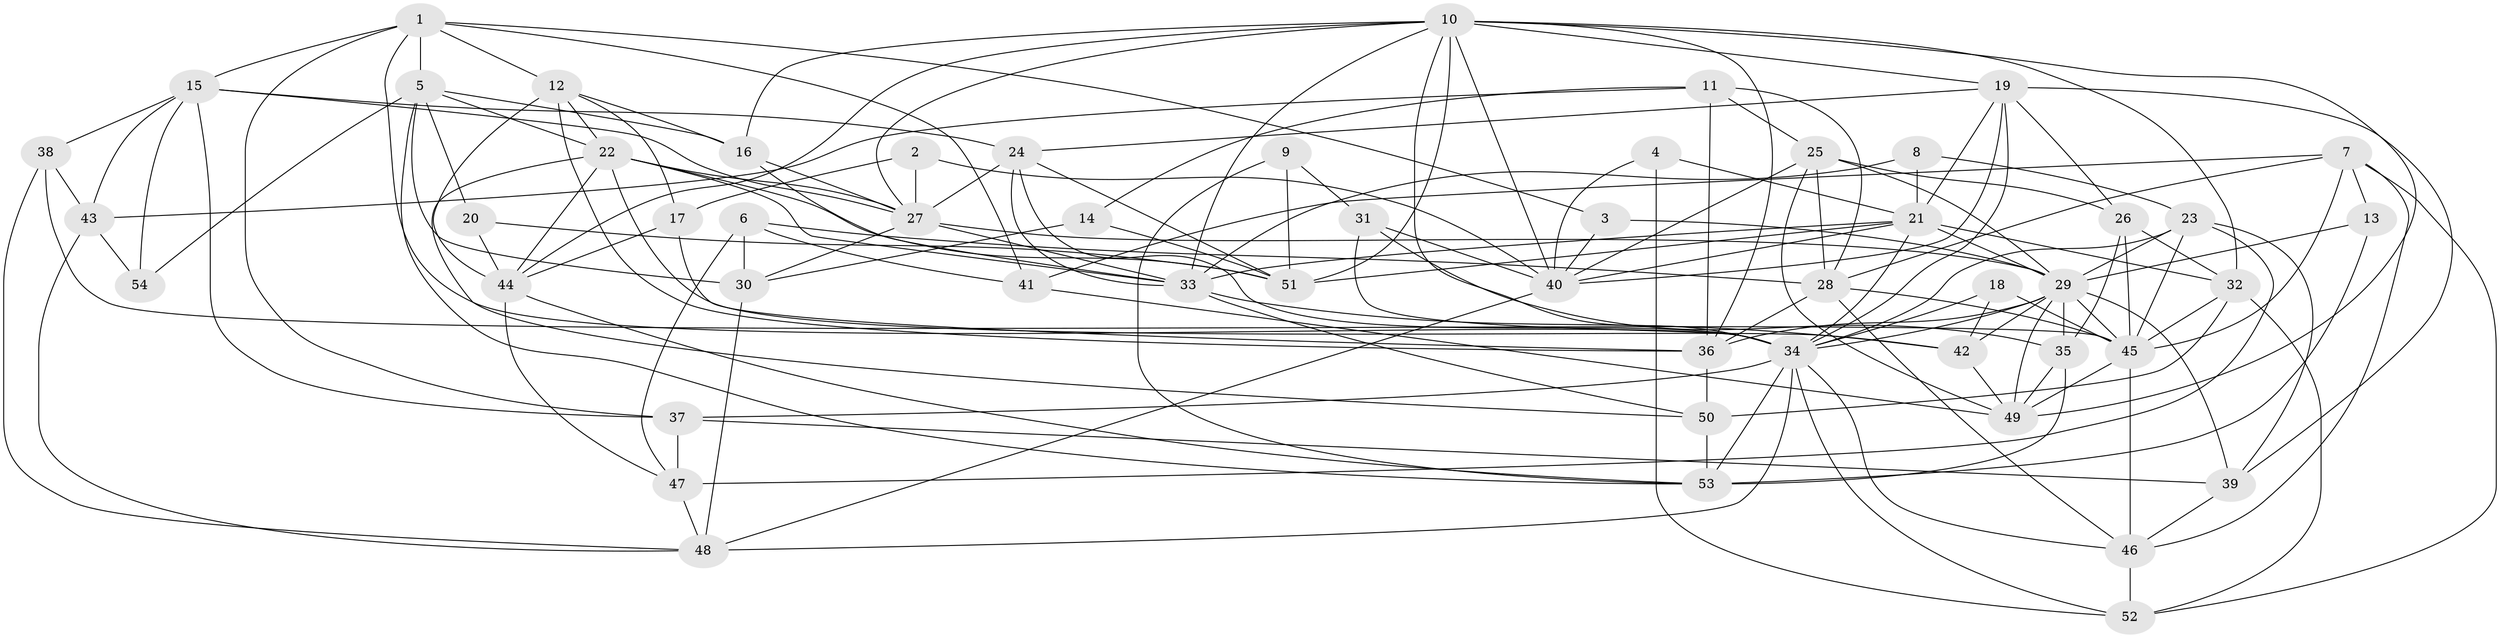 // original degree distribution, {3: 0.30597014925373134, 7: 0.05223880597014925, 5: 0.2537313432835821, 4: 0.17164179104477612, 2: 0.13432835820895522, 6: 0.08208955223880597}
// Generated by graph-tools (version 1.1) at 2025/37/03/04/25 23:37:12]
// undirected, 54 vertices, 160 edges
graph export_dot {
  node [color=gray90,style=filled];
  1;
  2;
  3;
  4;
  5;
  6;
  7;
  8;
  9;
  10;
  11;
  12;
  13;
  14;
  15;
  16;
  17;
  18;
  19;
  20;
  21;
  22;
  23;
  24;
  25;
  26;
  27;
  28;
  29;
  30;
  31;
  32;
  33;
  34;
  35;
  36;
  37;
  38;
  39;
  40;
  41;
  42;
  43;
  44;
  45;
  46;
  47;
  48;
  49;
  50;
  51;
  52;
  53;
  54;
  1 -- 3 [weight=1.0];
  1 -- 5 [weight=1.0];
  1 -- 12 [weight=1.0];
  1 -- 15 [weight=1.0];
  1 -- 34 [weight=1.0];
  1 -- 37 [weight=1.0];
  1 -- 41 [weight=1.0];
  2 -- 17 [weight=1.0];
  2 -- 27 [weight=1.0];
  2 -- 40 [weight=1.0];
  3 -- 29 [weight=1.0];
  3 -- 40 [weight=1.0];
  4 -- 21 [weight=1.0];
  4 -- 40 [weight=1.0];
  4 -- 52 [weight=1.0];
  5 -- 16 [weight=1.0];
  5 -- 20 [weight=1.0];
  5 -- 22 [weight=2.0];
  5 -- 30 [weight=1.0];
  5 -- 53 [weight=1.0];
  5 -- 54 [weight=1.0];
  6 -- 28 [weight=2.0];
  6 -- 30 [weight=1.0];
  6 -- 41 [weight=1.0];
  6 -- 47 [weight=1.0];
  7 -- 13 [weight=1.0];
  7 -- 28 [weight=1.0];
  7 -- 41 [weight=1.0];
  7 -- 45 [weight=1.0];
  7 -- 46 [weight=1.0];
  7 -- 52 [weight=1.0];
  8 -- 21 [weight=1.0];
  8 -- 23 [weight=1.0];
  8 -- 33 [weight=1.0];
  9 -- 31 [weight=1.0];
  9 -- 51 [weight=1.0];
  9 -- 53 [weight=2.0];
  10 -- 16 [weight=1.0];
  10 -- 19 [weight=1.0];
  10 -- 27 [weight=1.0];
  10 -- 32 [weight=1.0];
  10 -- 33 [weight=1.0];
  10 -- 34 [weight=1.0];
  10 -- 36 [weight=1.0];
  10 -- 40 [weight=1.0];
  10 -- 44 [weight=1.0];
  10 -- 49 [weight=1.0];
  10 -- 51 [weight=1.0];
  11 -- 14 [weight=1.0];
  11 -- 25 [weight=1.0];
  11 -- 28 [weight=1.0];
  11 -- 36 [weight=2.0];
  11 -- 43 [weight=2.0];
  12 -- 16 [weight=1.0];
  12 -- 17 [weight=1.0];
  12 -- 22 [weight=1.0];
  12 -- 36 [weight=2.0];
  12 -- 44 [weight=1.0];
  13 -- 29 [weight=1.0];
  13 -- 53 [weight=1.0];
  14 -- 30 [weight=1.0];
  14 -- 51 [weight=1.0];
  15 -- 24 [weight=1.0];
  15 -- 27 [weight=1.0];
  15 -- 37 [weight=2.0];
  15 -- 38 [weight=1.0];
  15 -- 43 [weight=1.0];
  15 -- 54 [weight=1.0];
  16 -- 27 [weight=1.0];
  16 -- 33 [weight=1.0];
  17 -- 36 [weight=1.0];
  17 -- 44 [weight=1.0];
  18 -- 34 [weight=1.0];
  18 -- 42 [weight=2.0];
  18 -- 45 [weight=1.0];
  19 -- 21 [weight=1.0];
  19 -- 24 [weight=1.0];
  19 -- 26 [weight=1.0];
  19 -- 34 [weight=1.0];
  19 -- 39 [weight=1.0];
  19 -- 40 [weight=1.0];
  20 -- 44 [weight=1.0];
  20 -- 51 [weight=1.0];
  21 -- 29 [weight=1.0];
  21 -- 32 [weight=1.0];
  21 -- 33 [weight=1.0];
  21 -- 34 [weight=4.0];
  21 -- 40 [weight=1.0];
  21 -- 51 [weight=1.0];
  22 -- 27 [weight=1.0];
  22 -- 33 [weight=1.0];
  22 -- 42 [weight=1.0];
  22 -- 44 [weight=2.0];
  22 -- 50 [weight=1.0];
  22 -- 51 [weight=1.0];
  23 -- 29 [weight=1.0];
  23 -- 34 [weight=1.0];
  23 -- 39 [weight=2.0];
  23 -- 45 [weight=1.0];
  23 -- 47 [weight=1.0];
  24 -- 27 [weight=2.0];
  24 -- 33 [weight=1.0];
  24 -- 34 [weight=1.0];
  24 -- 51 [weight=1.0];
  25 -- 26 [weight=1.0];
  25 -- 28 [weight=1.0];
  25 -- 29 [weight=2.0];
  25 -- 40 [weight=1.0];
  25 -- 49 [weight=1.0];
  26 -- 32 [weight=1.0];
  26 -- 35 [weight=2.0];
  26 -- 45 [weight=2.0];
  27 -- 29 [weight=1.0];
  27 -- 30 [weight=1.0];
  27 -- 33 [weight=2.0];
  28 -- 36 [weight=1.0];
  28 -- 45 [weight=2.0];
  28 -- 46 [weight=1.0];
  29 -- 34 [weight=1.0];
  29 -- 35 [weight=1.0];
  29 -- 36 [weight=1.0];
  29 -- 39 [weight=1.0];
  29 -- 42 [weight=1.0];
  29 -- 45 [weight=1.0];
  29 -- 49 [weight=2.0];
  30 -- 48 [weight=1.0];
  31 -- 34 [weight=1.0];
  31 -- 35 [weight=1.0];
  31 -- 40 [weight=1.0];
  32 -- 45 [weight=2.0];
  32 -- 50 [weight=1.0];
  32 -- 52 [weight=1.0];
  33 -- 42 [weight=1.0];
  33 -- 50 [weight=1.0];
  34 -- 37 [weight=1.0];
  34 -- 46 [weight=1.0];
  34 -- 48 [weight=1.0];
  34 -- 52 [weight=1.0];
  34 -- 53 [weight=2.0];
  35 -- 49 [weight=1.0];
  35 -- 53 [weight=1.0];
  36 -- 50 [weight=1.0];
  37 -- 39 [weight=1.0];
  37 -- 47 [weight=1.0];
  38 -- 43 [weight=1.0];
  38 -- 45 [weight=1.0];
  38 -- 48 [weight=1.0];
  39 -- 46 [weight=1.0];
  40 -- 48 [weight=1.0];
  41 -- 49 [weight=1.0];
  42 -- 49 [weight=1.0];
  43 -- 48 [weight=1.0];
  43 -- 54 [weight=1.0];
  44 -- 47 [weight=1.0];
  44 -- 53 [weight=1.0];
  45 -- 46 [weight=1.0];
  45 -- 49 [weight=1.0];
  46 -- 52 [weight=1.0];
  47 -- 48 [weight=1.0];
  50 -- 53 [weight=1.0];
}
